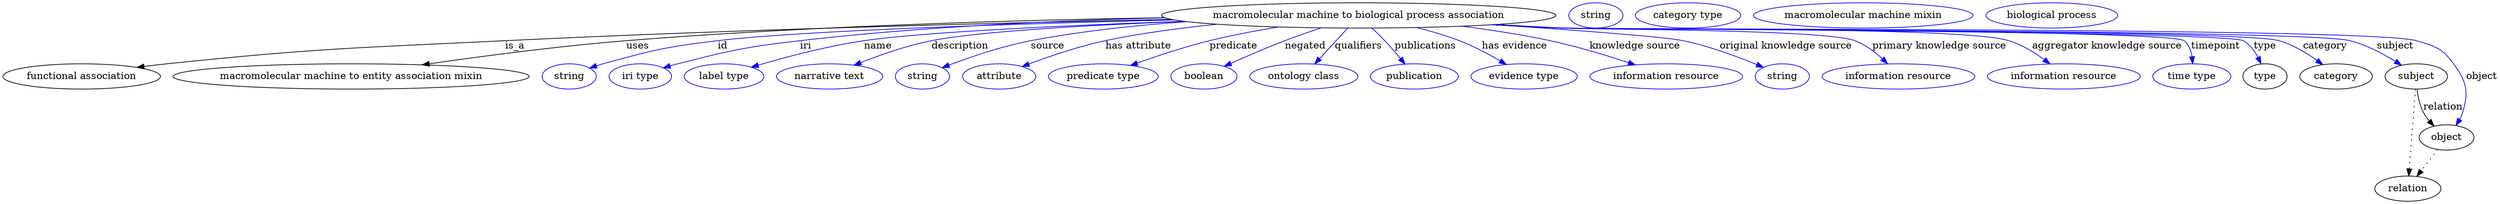 digraph {
	graph [bb="0,0,3541.8,283"];
	node [label="\N"];
	"macromolecular machine to biological process association"	[height=0.5,
		label="macromolecular machine to biological process association",
		pos="1923.8,265",
		width=7.7813];
	"functional association"	[height=0.5,
		pos="111.79,178",
		width=3.1053];
	"macromolecular machine to biological process association" -> "functional association"	[label=is_a,
		lp="727.79,221.5",
		pos="e,190.45,190.88 1657.8,259.33 1412.6,254.31 1038.5,244.83 713.79,229 499.76,218.57 445.91,218.25 232.79,196 222.29,194.9 211.3,193.59 \
200.41,192.19"];
	"macromolecular machine to entity association mixin"	[height=0.5,
		pos="494.79,178",
		width=7.023];
	"macromolecular machine to biological process association" -> "macromolecular machine to entity association mixin"	[label=uses,
		lp="901.29,221.5",
		pos="e,595.53,194.55 1648,261.75 1438.4,258.33 1143.1,249.86 884.79,229 790.37,221.37 683.72,207.32 605.84,196.05"];
	id	[color=blue,
		height=0.5,
		label=string,
		pos="803.79,178",
		width=1.0652];
	"macromolecular machine to biological process association" -> id	[color=blue,
		label=id,
		lp="1021.8,221.5",
		pos="e,832.77,190 1661.7,258.6 1438.5,253.13 1135.2,243.42 1014.8,229 941.4,220.22 923.03,215.72 851.79,196 848.68,195.14 845.48,194.18 \
842.28,193.16",
		style=solid];
	iri	[color=blue,
		height=0.5,
		label="iri type",
		pos="904.79,178",
		width=1.2277];
	"macromolecular machine to biological process association" -> iri	[color=blue,
		label=iri,
		lp="1139.8,221.5",
		pos="e,937.4,190.15 1648.6,261.51 1495.9,257.71 1302.9,248.9 1131.8,229 1053.6,219.91 1034.1,215.39 957.79,196 954.36,195.13 950.83,194.16 \
947.29,193.14",
		style=solid];
	name	[color=blue,
		height=0.5,
		label="label type",
		pos="1023.8,178",
		width=1.5707];
	"macromolecular machine to biological process association" -> name	[color=blue,
		label=name,
		lp="1242.8,221.5",
		pos="e,1062.6,191.2 1675.3,256.66 1509.6,250.79 1307.3,241.48 1222.8,229 1170.6,221.3 1112.3,205.8 1072.3,194.09",
		style=solid];
	description	[color=blue,
		height=0.5,
		label="narrative text",
		pos="1173.8,178",
		width=2.0943];
	"macromolecular machine to biological process association" -> description	[color=blue,
		label=description,
		lp="1359.3,221.5",
		pos="e,1208.5,193.99 1676.4,256.5 1540.3,251.03 1385.8,242.22 1318.8,229 1284.1,222.15 1246.4,208.94 1218.1,197.83",
		style=solid];
	source	[color=blue,
		height=0.5,
		label=string,
		pos="1305.8,178",
		width=1.0652];
	"macromolecular machine to biological process association" -> source	[color=blue,
		label=source,
		lp="1482.8,221.5",
		pos="e,1333.7,190.51 1680.2,256.09 1608.4,250.96 1530.1,242.59 1458.8,229 1418.3,221.28 1373.7,205.85 1343.1,194.16",
		style=solid];
	"has attribute"	[color=blue,
		height=0.5,
		label=attribute,
		pos="1413.8,178",
		width=1.4443];
	"macromolecular machine to biological process association" -> "has attribute"	[color=blue,
		label="has attribute",
		lp="1611.8,221.5",
		pos="e,1446.5,192.18 1723.2,252.39 1671.3,247.22 1615.6,239.76 1564.8,229 1527.3,221.07 1486.1,207.04 1456.2,195.85",
		style=solid];
	predicate	[color=blue,
		height=0.5,
		label="predicate type",
		pos="1561.8,178",
		width=2.1665];
	"macromolecular machine to biological process association" -> predicate	[color=blue,
		label=predicate,
		lp="1746.8,221.5",
		pos="e,1600.7,193.75 1810.3,248.5 1778.6,243.27 1744.2,236.74 1712.8,229 1678,220.41 1639.6,207.67 1610.3,197.2",
		style=solid];
	negated	[color=blue,
		height=0.5,
		label=boolean,
		pos="1704.8,178",
		width=1.2999];
	"macromolecular machine to biological process association" -> negated	[color=blue,
		label=negated,
		lp="1847.8,221.5",
		pos="e,1733.5,192.48 1870.6,247.31 1853.9,241.8 1835.5,235.42 1818.8,229 1793.1,219.12 1764.8,206.72 1742.9,196.74",
		style=solid];
	qualifiers	[color=blue,
		height=0.5,
		label="ontology class",
		pos="1845.8,178",
		width=2.1304];
	"macromolecular machine to biological process association" -> qualifiers	[color=blue,
		label=qualifiers,
		lp="1923.3,221.5",
		pos="e,1861.3,195.89 1908,246.8 1896.6,234.39 1881.1,217.46 1868.4,203.62",
		style=solid];
	publications	[color=blue,
		height=0.5,
		label=publication,
		pos="2002.8,178",
		width=1.7332];
	"macromolecular machine to biological process association" -> publications	[color=blue,
		label=publications,
		lp="2018.8,221.5",
		pos="e,1989.6,195.62 1942.6,246.96 1948.6,241.37 1955.1,235.05 1960.8,229 1968.4,220.96 1976.3,211.79 1983.1,203.52",
		style=solid];
	"has evidence"	[color=blue,
		height=0.5,
		label="evidence type",
		pos="2158.8,178",
		width=2.0943];
	"macromolecular machine to biological process association" -> "has evidence"	[color=blue,
		label="has evidence",
		lp="2145.3,221.5",
		pos="e,2133.5,195.08 2005.8,247.76 2026.1,242.71 2047.5,236.47 2066.8,229 2086.7,221.31 2107.7,210.17 2124.5,200.36",
		style=solid];
	"knowledge source"	[color=blue,
		height=0.5,
		label="information resource",
		pos="2360.8,178",
		width=3.015];
	"macromolecular machine to biological process association" -> "knowledge source"	[color=blue,
		label="knowledge source",
		lp="2316.3,221.5",
		pos="e,2316.8,194.5 2070.7,249.64 2111.4,244.42 2155.5,237.63 2195.8,229 2233.6,220.9 2275.2,208.25 2307.2,197.7",
		style=solid];
	"original knowledge source"	[color=blue,
		height=0.5,
		label=string,
		pos="2525.8,178",
		width=1.0652];
	"macromolecular machine to biological process association" -> "original knowledge source"	[color=blue,
		label="original knowledge source",
		lp="2530.8,221.5",
		pos="e,2498.9,191 2115.1,251.83 2229.6,244.13 2358.1,234.6 2384.8,229 2421.4,221.32 2461.4,206.46 2489.5,194.92",
		style=solid];
	"primary knowledge source"	[color=blue,
		height=0.5,
		label="information resource",
		pos="2690.8,178",
		width=3.015];
	"macromolecular machine to biological process association" -> "primary knowledge source"	[color=blue,
		label="primary knowledge source",
		lp="2748.8,221.5",
		pos="e,2675.3,196.28 2119.3,252.09 2150.5,250.3 2182.5,248.54 2212.8,247 2259,244.64 2585.5,245.34 2628.8,229 2643.4,223.5 2657.1,213.16 \
2668,203.3",
		style=solid];
	"aggregator knowledge source"	[color=blue,
		height=0.5,
		label="information resource",
		pos="2925.8,178",
		width=3.015];
	"macromolecular machine to biological process association" -> "aggregator knowledge source"	[color=blue,
		label="aggregator knowledge source",
		lp="2987.3,221.5",
		pos="e,2906.1,195.91 2115.7,251.89 2148.1,250.08 2181.4,248.37 2212.8,247 2283.3,243.93 2780.3,249.8 2847.8,229 2865.9,223.42 2883.8,\
212.42 2897.9,202.15",
		style=solid];
	timepoint	[color=blue,
		height=0.5,
		label="time type",
		pos="3107.8,178",
		width=1.5346];
	"macromolecular machine to biological process association" -> timepoint	[color=blue,
		label=timepoint,
		lp="3141.8,221.5",
		pos="e,3109,196.12 2114.2,251.76 2147,249.94 2180.9,248.26 2212.8,247 2237.3,246.03 3077.8,244.58 3096.8,229 3103.5,223.47 3106.7,214.83 \
3108.1,206.28",
		style=solid];
	type	[height=0.5,
		pos="3211.8,178",
		width=0.86659];
	"macromolecular machine to biological process association" -> type	[color=blue,
		label=type,
		lp="3211.8,221.5",
		pos="e,3206.1,196.14 2113.8,251.73 2146.8,249.91 2180.8,248.24 2212.8,247 2239.7,245.96 3157.4,242.3 3180.8,229 3190,223.75 3196.9,214.53 \
3201.7,205.42",
		style=solid];
	category	[height=0.5,
		pos="3312.8,178",
		width=1.4263];
	"macromolecular machine to biological process association" -> category	[color=blue,
		label=category,
		lp="3297.3,221.5",
		pos="e,3293.9,194.76 2113.4,251.73 2146.5,249.91 2180.6,248.23 2212.8,247 2269.4,244.84 3177.5,244.94 3231.8,229 3251.3,223.28 3270.7,\
211.53 3285.7,200.86",
		style=solid];
	subject	[height=0.5,
		pos="3426.8,178",
		width=1.2277];
	"macromolecular machine to biological process association" -> subject	[color=blue,
		label=subject,
		lp="3396.8,221.5",
		pos="e,3405.6,194.06 2113,251.71 2146.2,249.88 2180.5,248.21 2212.8,247 2275,244.67 3272.5,244.54 3332.8,229 3355.7,223.1 3379.1,210.64 \
3396.9,199.64",
		style=solid];
	object	[height=0.5,
		pos="3469.8,91",
		width=1.0832];
	"macromolecular machine to biological process association" -> object	[color=blue,
		label=object,
		lp="3519.8,178",
		pos="e,3483.2,108.09 2112.6,251.7 2146,249.86 2180.4,248.19 2212.8,247 2280.2,244.52 3362.1,248.02 3426.8,229 3453.4,221.18 3463.6,218.5 \
3479.8,196 3498.1,170.69 3501.7,156.9 3492.8,127 3491.8,123.55 3490.3,120.13 3488.5,116.85",
		style=solid];
	association_type	[color=blue,
		height=0.5,
		label=string,
		pos="2259.8,265",
		width=1.0652];
	association_category	[color=blue,
		height=0.5,
		label="category type",
		pos="2390.8,265",
		width=2.0762];
	subject -> object	[label=relation,
		lp="3464.8,134.5",
		pos="e,3451.9,107.23 3427.9,159.55 3429.1,149.57 3431.6,137.07 3436.8,127 3439,122.68 3441.9,118.52 3445.1,114.66"];
	relation	[height=0.5,
		pos="3414.8,18",
		width=1.2999];
	subject -> relation	[pos="e,3416.1,36.188 3425.5,159.79 3423.4,132.48 3419.3,78.994 3416.9,46.38",
		style=dotted];
	"functional association_subject"	[color=blue,
		height=0.5,
		label="macromolecular machine mixin",
		pos="2639.8,265",
		width=4.3329];
	object -> relation	[pos="e,3427.6,35.54 3457.3,73.889 3450.4,64.939 3441.6,53.617 3433.8,43.584",
		style=dotted];
	"macromolecular machine to biological process association_object"	[color=blue,
		height=0.5,
		label="biological process",
		pos="2907.8,265",
		width=2.5998];
}
